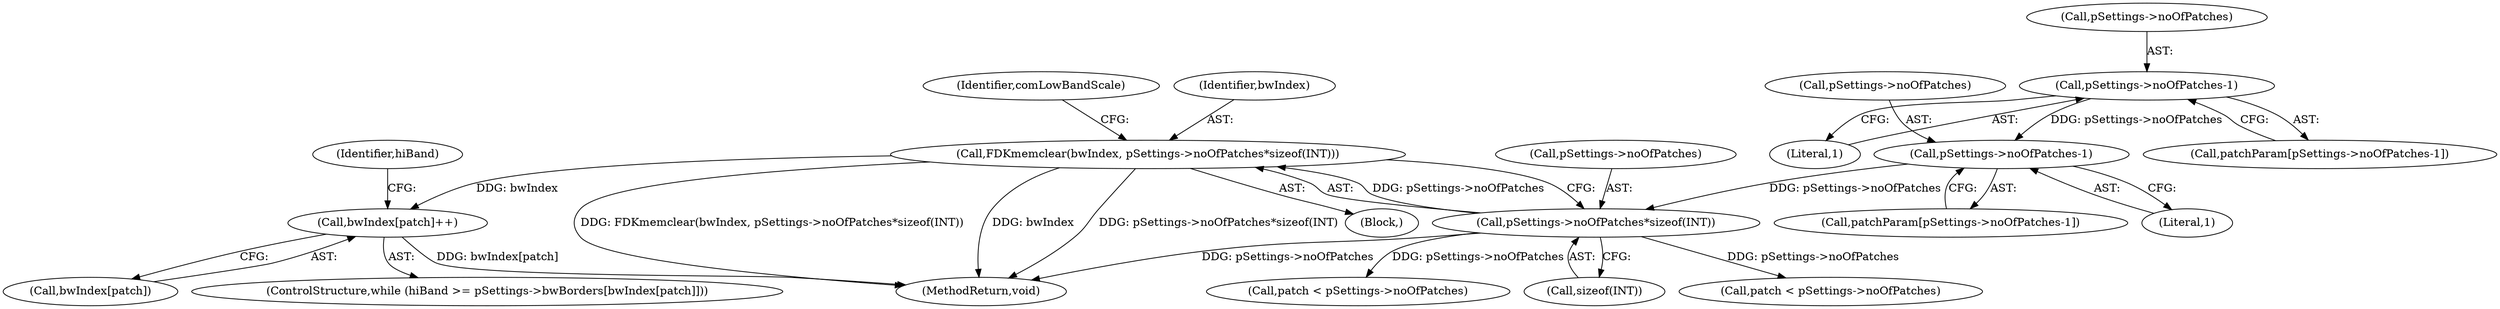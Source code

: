 digraph "0_Android_8e3be529372892e20ccf196809bc73276c822189@array" {
"1001656" [label="(Call,bwIndex[patch]++)"];
"1000356" [label="(Call,FDKmemclear(bwIndex, pSettings->noOfPatches*sizeof(INT)))"];
"1000358" [label="(Call,pSettings->noOfPatches*sizeof(INT))"];
"1000292" [label="(Call,pSettings->noOfPatches-1)"];
"1000283" [label="(Call,pSettings->noOfPatches-1)"];
"1000290" [label="(Call,patchParam[pSettings->noOfPatches-1])"];
"1000283" [label="(Call,pSettings->noOfPatches-1)"];
"1000296" [label="(Literal,1)"];
"1001606" [label="(Call,patch < pSettings->noOfPatches)"];
"1002020" [label="(MethodReturn,void)"];
"1000365" [label="(Identifier,comLowBandScale)"];
"1000357" [label="(Identifier,bwIndex)"];
"1001656" [label="(Call,bwIndex[patch]++)"];
"1000358" [label="(Call,pSettings->noOfPatches*sizeof(INT))"];
"1000356" [label="(Call,FDKmemclear(bwIndex, pSettings->noOfPatches*sizeof(INT)))"];
"1001937" [label="(Call,patch < pSettings->noOfPatches)"];
"1000293" [label="(Call,pSettings->noOfPatches)"];
"1001657" [label="(Call,bwIndex[patch])"];
"1000359" [label="(Call,pSettings->noOfPatches)"];
"1000281" [label="(Call,patchParam[pSettings->noOfPatches-1])"];
"1000292" [label="(Call,pSettings->noOfPatches-1)"];
"1000178" [label="(Block,)"];
"1000287" [label="(Literal,1)"];
"1001648" [label="(Identifier,hiBand)"];
"1000362" [label="(Call,sizeof(INT))"];
"1001646" [label="(ControlStructure,while (hiBand >= pSettings->bwBorders[bwIndex[patch]]))"];
"1000284" [label="(Call,pSettings->noOfPatches)"];
"1001656" -> "1001646"  [label="AST: "];
"1001656" -> "1001657"  [label="CFG: "];
"1001657" -> "1001656"  [label="AST: "];
"1001648" -> "1001656"  [label="CFG: "];
"1001656" -> "1002020"  [label="DDG: bwIndex[patch]"];
"1000356" -> "1001656"  [label="DDG: bwIndex"];
"1000356" -> "1000178"  [label="AST: "];
"1000356" -> "1000358"  [label="CFG: "];
"1000357" -> "1000356"  [label="AST: "];
"1000358" -> "1000356"  [label="AST: "];
"1000365" -> "1000356"  [label="CFG: "];
"1000356" -> "1002020"  [label="DDG: FDKmemclear(bwIndex, pSettings->noOfPatches*sizeof(INT))"];
"1000356" -> "1002020"  [label="DDG: bwIndex"];
"1000356" -> "1002020"  [label="DDG: pSettings->noOfPatches*sizeof(INT)"];
"1000358" -> "1000356"  [label="DDG: pSettings->noOfPatches"];
"1000358" -> "1000362"  [label="CFG: "];
"1000359" -> "1000358"  [label="AST: "];
"1000362" -> "1000358"  [label="AST: "];
"1000358" -> "1002020"  [label="DDG: pSettings->noOfPatches"];
"1000292" -> "1000358"  [label="DDG: pSettings->noOfPatches"];
"1000358" -> "1001606"  [label="DDG: pSettings->noOfPatches"];
"1000358" -> "1001937"  [label="DDG: pSettings->noOfPatches"];
"1000292" -> "1000290"  [label="AST: "];
"1000292" -> "1000296"  [label="CFG: "];
"1000293" -> "1000292"  [label="AST: "];
"1000296" -> "1000292"  [label="AST: "];
"1000290" -> "1000292"  [label="CFG: "];
"1000283" -> "1000292"  [label="DDG: pSettings->noOfPatches"];
"1000283" -> "1000281"  [label="AST: "];
"1000283" -> "1000287"  [label="CFG: "];
"1000284" -> "1000283"  [label="AST: "];
"1000287" -> "1000283"  [label="AST: "];
"1000281" -> "1000283"  [label="CFG: "];
}
